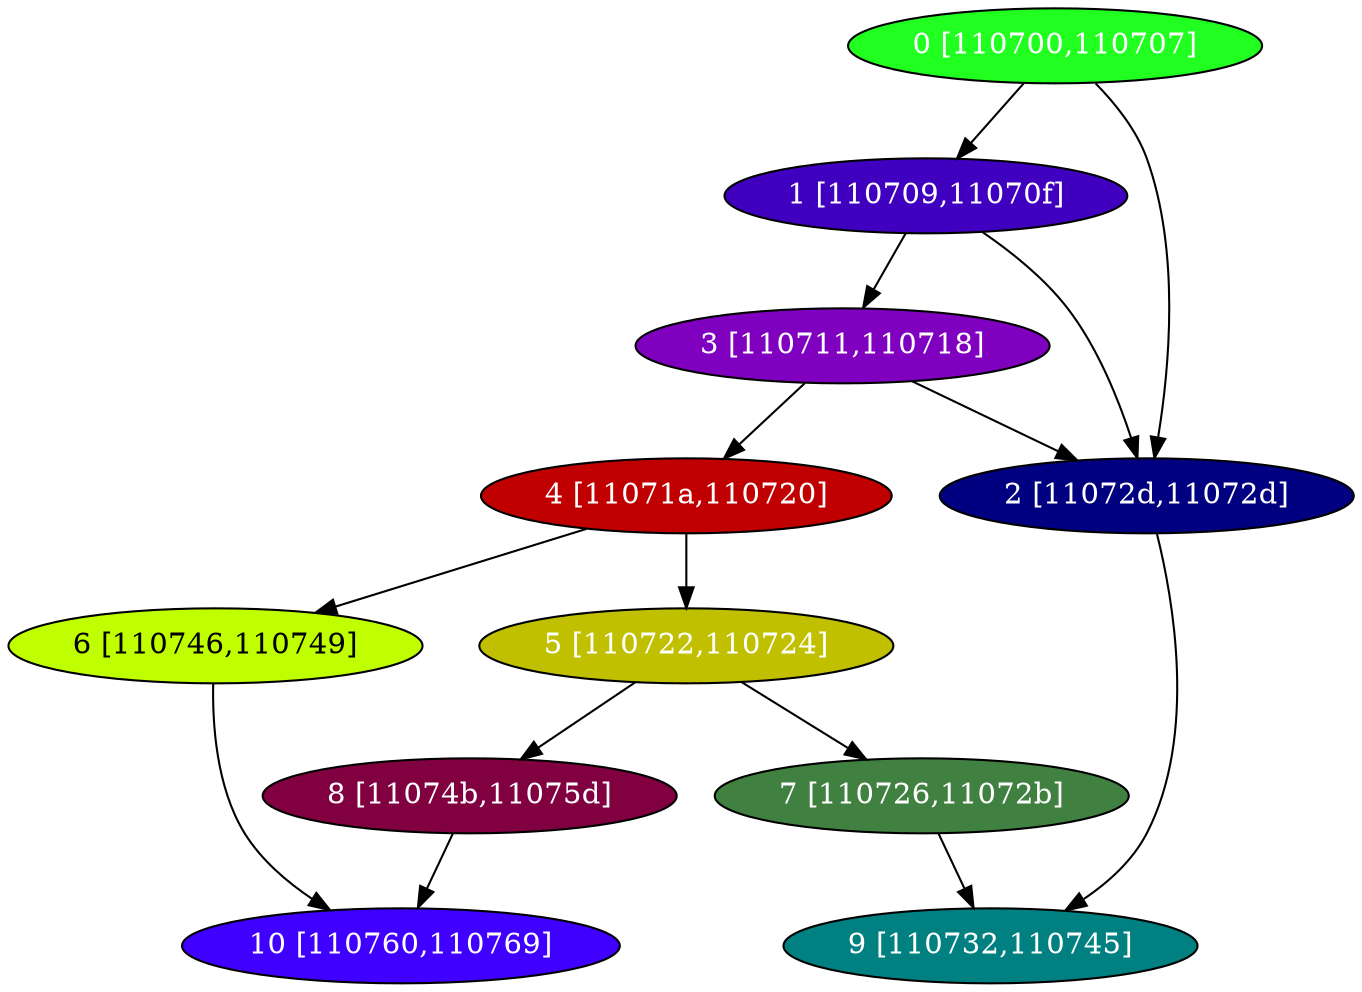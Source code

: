 diGraph libnss3{
	libnss3_0  [style=filled fillcolor="#20FF20" fontcolor="#ffffff" shape=oval label="0 [110700,110707]"]
	libnss3_1  [style=filled fillcolor="#4000C0" fontcolor="#ffffff" shape=oval label="1 [110709,11070f]"]
	libnss3_2  [style=filled fillcolor="#000080" fontcolor="#ffffff" shape=oval label="2 [11072d,11072d]"]
	libnss3_3  [style=filled fillcolor="#8000C0" fontcolor="#ffffff" shape=oval label="3 [110711,110718]"]
	libnss3_4  [style=filled fillcolor="#C00000" fontcolor="#ffffff" shape=oval label="4 [11071a,110720]"]
	libnss3_5  [style=filled fillcolor="#C0C000" fontcolor="#ffffff" shape=oval label="5 [110722,110724]"]
	libnss3_6  [style=filled fillcolor="#C0FF00" fontcolor="#000000" shape=oval label="6 [110746,110749]"]
	libnss3_7  [style=filled fillcolor="#408040" fontcolor="#ffffff" shape=oval label="7 [110726,11072b]"]
	libnss3_8  [style=filled fillcolor="#800040" fontcolor="#ffffff" shape=oval label="8 [11074b,11075d]"]
	libnss3_9  [style=filled fillcolor="#008080" fontcolor="#ffffff" shape=oval label="9 [110732,110745]"]
	libnss3_a  [style=filled fillcolor="#4000FF" fontcolor="#ffffff" shape=oval label="10 [110760,110769]"]

	libnss3_0 -> libnss3_1
	libnss3_0 -> libnss3_2
	libnss3_1 -> libnss3_2
	libnss3_1 -> libnss3_3
	libnss3_2 -> libnss3_9
	libnss3_3 -> libnss3_2
	libnss3_3 -> libnss3_4
	libnss3_4 -> libnss3_5
	libnss3_4 -> libnss3_6
	libnss3_5 -> libnss3_7
	libnss3_5 -> libnss3_8
	libnss3_6 -> libnss3_a
	libnss3_7 -> libnss3_9
	libnss3_8 -> libnss3_a
}